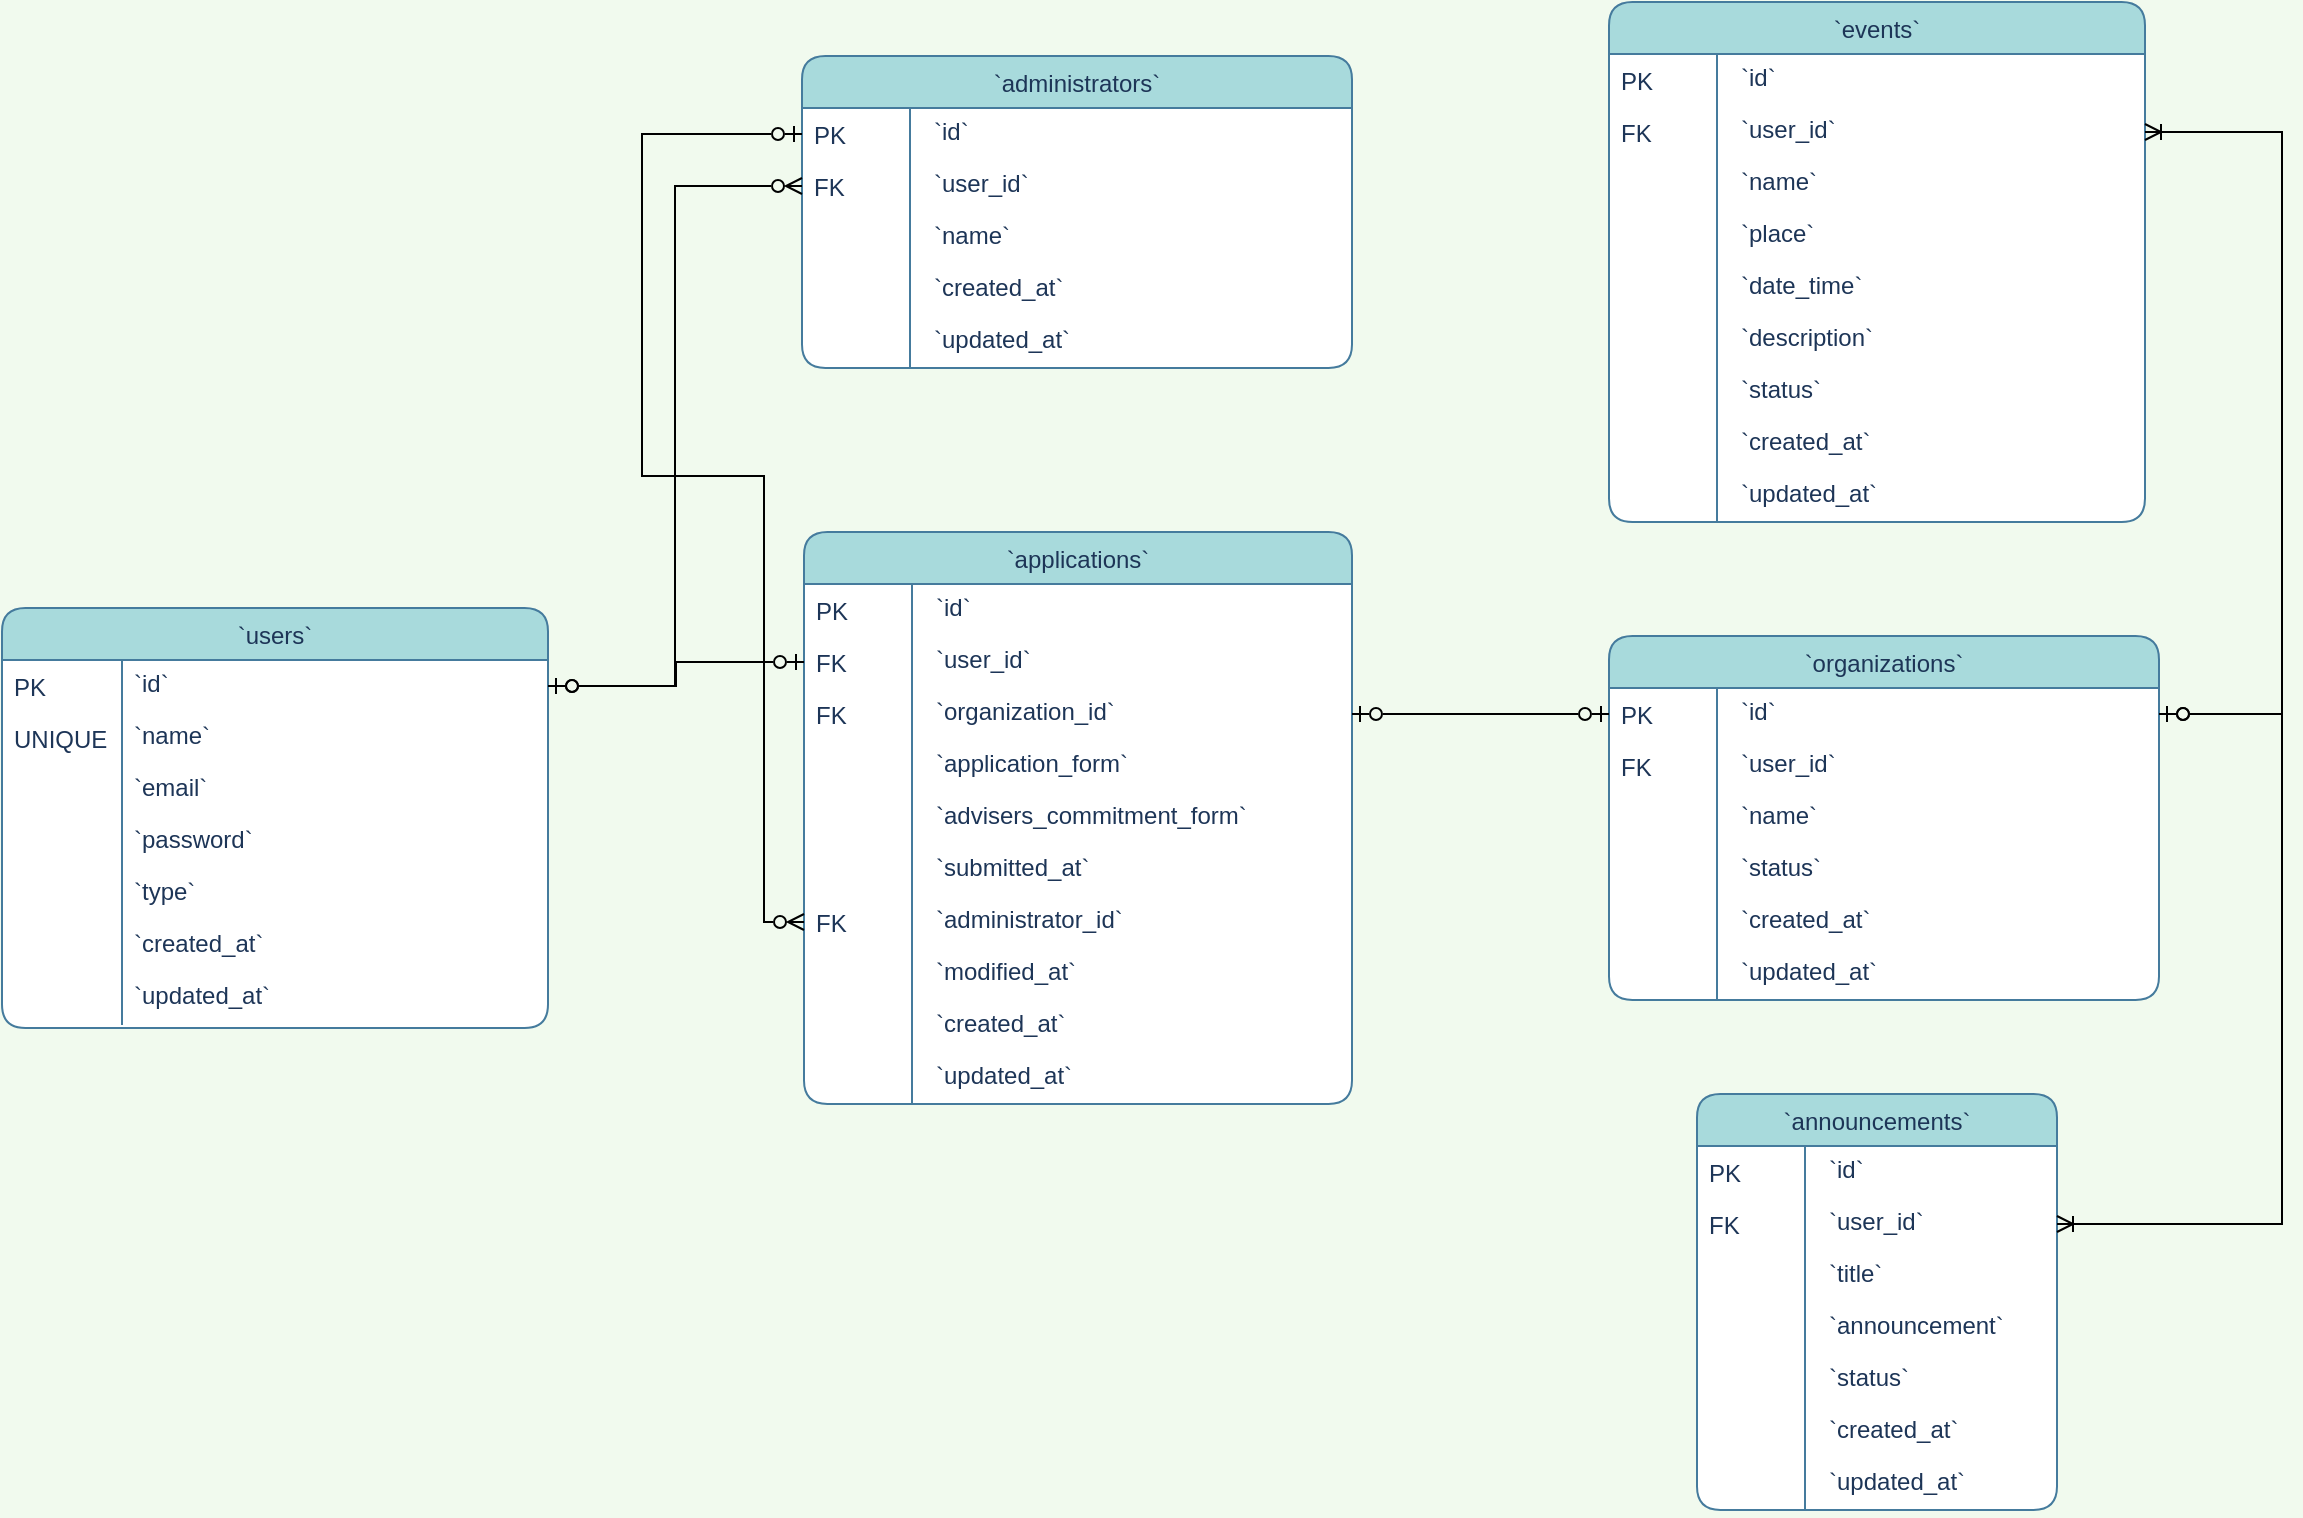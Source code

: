 <mxfile version="20.4.0" type="device"><diagram id="U-VNu4xNiS8PX0CM3ILy" name="Page-1"><mxGraphModel dx="1497" dy="842" grid="1" gridSize="10" guides="1" tooltips="1" connect="1" arrows="1" fold="1" page="1" pageScale="1" pageWidth="850" pageHeight="1100" background="#F1FAEE" math="0" shadow="0"><root><mxCell id="0"/><mxCell id="1" parent="0"/><mxCell id="GQlCA-NVBKiQH5Mt7_Hv-590" value="`announcements`" style="swimlane;fontStyle=0;childLayout=stackLayout;horizontal=1;startSize=26;horizontalStack=0;resizeParent=1;resizeLast=0;collapsible=1;marginBottom=0;swimlaneFillColor=default;align=center;fillStyle=auto;fillColor=#A8DADC;strokeColor=#457B9D;rounded=1;fontColor=#1D3557;" vertex="1" parent="1"><mxGeometry x="967.5" y="719" width="180" height="208" as="geometry"/></mxCell><mxCell id="GQlCA-NVBKiQH5Mt7_Hv-591" value="`id`" style="shape=partialRectangle;top=0;left=0;right=0;bottom=0;align=left;verticalAlign=top;spacingTop=-2;fillColor=none;spacingLeft=64;spacingRight=4;overflow=hidden;rotatable=0;points=[[0,0.5],[1,0.5]];portConstraint=eastwest;dropTarget=0;rounded=1;strokeColor=#457B9D;fontColor=#1D3557;" vertex="1" parent="GQlCA-NVBKiQH5Mt7_Hv-590"><mxGeometry y="26" width="180" height="26" as="geometry"/></mxCell><mxCell id="GQlCA-NVBKiQH5Mt7_Hv-592" value="PK" style="shape=partialRectangle;top=0;left=0;bottom=0;fillColor=none;align=left;verticalAlign=middle;spacingLeft=4;spacingRight=4;overflow=hidden;rotatable=180;points=[];portConstraint=eastwest;part=1;rounded=1;strokeColor=#457B9D;fontColor=#1D3557;" vertex="1" connectable="0" parent="GQlCA-NVBKiQH5Mt7_Hv-591"><mxGeometry width="54" height="26" as="geometry"/></mxCell><mxCell id="GQlCA-NVBKiQH5Mt7_Hv-593" value="`user_id`" style="shape=partialRectangle;top=0;left=0;right=0;bottom=0;align=left;verticalAlign=top;spacingTop=-2;fillColor=none;spacingLeft=64;spacingRight=4;overflow=hidden;rotatable=0;points=[[0,0.5],[1,0.5]];portConstraint=eastwest;dropTarget=0;rounded=1;strokeColor=#457B9D;fontColor=#1D3557;" vertex="1" parent="GQlCA-NVBKiQH5Mt7_Hv-590"><mxGeometry y="52" width="180" height="26" as="geometry"/></mxCell><mxCell id="GQlCA-NVBKiQH5Mt7_Hv-594" value="FK" style="shape=partialRectangle;top=0;left=0;bottom=0;fillColor=none;align=left;verticalAlign=middle;spacingLeft=4;spacingRight=4;overflow=hidden;rotatable=180;points=[];portConstraint=eastwest;part=1;rounded=1;strokeColor=#457B9D;fontColor=#1D3557;" vertex="1" connectable="0" parent="GQlCA-NVBKiQH5Mt7_Hv-593"><mxGeometry width="54" height="26" as="geometry"/></mxCell><mxCell id="GQlCA-NVBKiQH5Mt7_Hv-595" value="`title`" style="shape=partialRectangle;top=0;left=0;right=0;bottom=0;align=left;verticalAlign=top;spacingTop=-2;fillColor=none;spacingLeft=64;spacingRight=4;overflow=hidden;rotatable=0;points=[[0,0.5],[1,0.5]];portConstraint=eastwest;dropTarget=0;rounded=1;strokeColor=#457B9D;fontColor=#1D3557;" vertex="1" parent="GQlCA-NVBKiQH5Mt7_Hv-590"><mxGeometry y="78" width="180" height="26" as="geometry"/></mxCell><mxCell id="GQlCA-NVBKiQH5Mt7_Hv-596" value="" style="shape=partialRectangle;top=0;left=0;bottom=0;fillColor=none;align=left;verticalAlign=middle;spacingLeft=4;spacingRight=4;overflow=hidden;rotatable=180;points=[];portConstraint=eastwest;part=1;rounded=1;strokeColor=#457B9D;fontColor=#1D3557;" vertex="1" connectable="0" parent="GQlCA-NVBKiQH5Mt7_Hv-595"><mxGeometry width="54" height="26" as="geometry"/></mxCell><mxCell id="GQlCA-NVBKiQH5Mt7_Hv-597" value="`announcement`" style="shape=partialRectangle;top=0;left=0;right=0;bottom=0;align=left;verticalAlign=top;spacingTop=-2;fillColor=none;spacingLeft=64;spacingRight=4;overflow=hidden;rotatable=0;points=[[0,0.5],[1,0.5]];portConstraint=eastwest;dropTarget=0;rounded=1;strokeColor=#457B9D;fontColor=#1D3557;" vertex="1" parent="GQlCA-NVBKiQH5Mt7_Hv-590"><mxGeometry y="104" width="180" height="26" as="geometry"/></mxCell><mxCell id="GQlCA-NVBKiQH5Mt7_Hv-598" value="" style="shape=partialRectangle;top=0;left=0;bottom=0;fillColor=none;align=left;verticalAlign=middle;spacingLeft=4;spacingRight=4;overflow=hidden;rotatable=180;points=[];portConstraint=eastwest;part=1;rounded=1;strokeColor=#457B9D;fontColor=#1D3557;" vertex="1" connectable="0" parent="GQlCA-NVBKiQH5Mt7_Hv-597"><mxGeometry width="54" height="26" as="geometry"/></mxCell><mxCell id="GQlCA-NVBKiQH5Mt7_Hv-599" value="`status`" style="shape=partialRectangle;top=0;left=0;right=0;bottom=0;align=left;verticalAlign=top;spacingTop=-2;fillColor=none;spacingLeft=64;spacingRight=4;overflow=hidden;rotatable=0;points=[[0,0.5],[1,0.5]];portConstraint=eastwest;dropTarget=0;rounded=1;strokeColor=#457B9D;fontColor=#1D3557;" vertex="1" parent="GQlCA-NVBKiQH5Mt7_Hv-590"><mxGeometry y="130" width="180" height="26" as="geometry"/></mxCell><mxCell id="GQlCA-NVBKiQH5Mt7_Hv-600" value="" style="shape=partialRectangle;top=0;left=0;bottom=0;fillColor=none;align=left;verticalAlign=middle;spacingLeft=4;spacingRight=4;overflow=hidden;rotatable=180;points=[];portConstraint=eastwest;part=1;rounded=1;strokeColor=#457B9D;fontColor=#1D3557;" vertex="1" connectable="0" parent="GQlCA-NVBKiQH5Mt7_Hv-599"><mxGeometry width="54" height="26" as="geometry"/></mxCell><mxCell id="GQlCA-NVBKiQH5Mt7_Hv-601" value="`created_at`" style="shape=partialRectangle;top=0;left=0;right=0;bottom=0;align=left;verticalAlign=top;spacingTop=-2;fillColor=none;spacingLeft=64;spacingRight=4;overflow=hidden;rotatable=0;points=[[0,0.5],[1,0.5]];portConstraint=eastwest;dropTarget=0;rounded=1;strokeColor=#457B9D;fontColor=#1D3557;" vertex="1" parent="GQlCA-NVBKiQH5Mt7_Hv-590"><mxGeometry y="156" width="180" height="26" as="geometry"/></mxCell><mxCell id="GQlCA-NVBKiQH5Mt7_Hv-602" value="" style="shape=partialRectangle;top=0;left=0;bottom=0;fillColor=none;align=left;verticalAlign=middle;spacingLeft=4;spacingRight=4;overflow=hidden;rotatable=180;points=[];portConstraint=eastwest;part=1;rounded=1;strokeColor=#457B9D;fontColor=#1D3557;" vertex="1" connectable="0" parent="GQlCA-NVBKiQH5Mt7_Hv-601"><mxGeometry width="54" height="26" as="geometry"/></mxCell><mxCell id="GQlCA-NVBKiQH5Mt7_Hv-603" value="`updated_at`" style="shape=partialRectangle;top=0;left=0;right=0;bottom=0;align=left;verticalAlign=top;spacingTop=-2;fillColor=none;spacingLeft=64;spacingRight=4;overflow=hidden;rotatable=0;points=[[0,0.5],[1,0.5]];portConstraint=eastwest;dropTarget=0;rounded=1;strokeColor=#457B9D;fontColor=#1D3557;" vertex="1" parent="GQlCA-NVBKiQH5Mt7_Hv-590"><mxGeometry y="182" width="180" height="26" as="geometry"/></mxCell><mxCell id="GQlCA-NVBKiQH5Mt7_Hv-604" value="" style="shape=partialRectangle;top=0;left=0;bottom=0;fillColor=none;align=left;verticalAlign=middle;spacingLeft=4;spacingRight=4;overflow=hidden;rotatable=180;points=[];portConstraint=eastwest;part=1;rounded=1;strokeColor=#457B9D;fontColor=#1D3557;" vertex="1" connectable="0" parent="GQlCA-NVBKiQH5Mt7_Hv-603"><mxGeometry width="54" height="26" as="geometry"/></mxCell><mxCell id="GQlCA-NVBKiQH5Mt7_Hv-605" value="`applications`" style="swimlane;fontStyle=0;childLayout=stackLayout;horizontal=1;startSize=26;fillColor=#A8DADC;horizontalStack=0;resizeParent=1;resizeLast=0;collapsible=1;marginBottom=0;swimlaneFillColor=default;align=center;strokeColor=#457B9D;rounded=1;fontColor=#1D3557;" vertex="1" parent="1"><mxGeometry x="521" y="438" width="274" height="286" as="geometry"/></mxCell><mxCell id="GQlCA-NVBKiQH5Mt7_Hv-606" value="`id`" style="shape=partialRectangle;top=0;left=0;right=0;bottom=0;align=left;verticalAlign=top;spacingTop=-2;fillColor=none;spacingLeft=64;spacingRight=4;overflow=hidden;rotatable=0;points=[[0,0.5],[1,0.5]];portConstraint=eastwest;dropTarget=0;rounded=1;strokeColor=#457B9D;fontColor=#1D3557;" vertex="1" parent="GQlCA-NVBKiQH5Mt7_Hv-605"><mxGeometry y="26" width="274" height="26" as="geometry"/></mxCell><mxCell id="GQlCA-NVBKiQH5Mt7_Hv-607" value="PK" style="shape=partialRectangle;top=0;left=0;bottom=0;fillColor=none;align=left;verticalAlign=middle;spacingLeft=4;spacingRight=4;overflow=hidden;rotatable=180;points=[];portConstraint=eastwest;part=1;rounded=1;strokeColor=#457B9D;fontColor=#1D3557;" vertex="1" connectable="0" parent="GQlCA-NVBKiQH5Mt7_Hv-606"><mxGeometry width="54" height="26" as="geometry"/></mxCell><mxCell id="GQlCA-NVBKiQH5Mt7_Hv-608" value="`user_id`" style="shape=partialRectangle;top=0;left=0;right=0;bottom=0;align=left;verticalAlign=top;spacingTop=-2;fillColor=none;spacingLeft=64;spacingRight=4;overflow=hidden;rotatable=0;points=[[0,0.5],[1,0.5]];portConstraint=eastwest;dropTarget=0;rounded=1;strokeColor=#457B9D;fontColor=#1D3557;" vertex="1" parent="GQlCA-NVBKiQH5Mt7_Hv-605"><mxGeometry y="52" width="274" height="26" as="geometry"/></mxCell><mxCell id="GQlCA-NVBKiQH5Mt7_Hv-609" value="FK" style="shape=partialRectangle;top=0;left=0;bottom=0;fillColor=none;align=left;verticalAlign=middle;spacingLeft=4;spacingRight=4;overflow=hidden;rotatable=180;points=[];portConstraint=eastwest;part=1;rounded=1;strokeColor=#457B9D;fontColor=#1D3557;" vertex="1" connectable="0" parent="GQlCA-NVBKiQH5Mt7_Hv-608"><mxGeometry width="54" height="26" as="geometry"/></mxCell><mxCell id="GQlCA-NVBKiQH5Mt7_Hv-610" value="`organization_id`" style="shape=partialRectangle;top=0;left=0;right=0;bottom=0;align=left;verticalAlign=top;spacingTop=-2;fillColor=none;spacingLeft=64;spacingRight=4;overflow=hidden;rotatable=0;points=[[0,0.5],[1,0.5]];portConstraint=eastwest;dropTarget=0;rounded=1;strokeColor=#457B9D;fontColor=#1D3557;" vertex="1" parent="GQlCA-NVBKiQH5Mt7_Hv-605"><mxGeometry y="78" width="274" height="26" as="geometry"/></mxCell><mxCell id="GQlCA-NVBKiQH5Mt7_Hv-611" value="FK" style="shape=partialRectangle;top=0;left=0;bottom=0;fillColor=none;align=left;verticalAlign=middle;spacingLeft=4;spacingRight=4;overflow=hidden;rotatable=180;points=[];portConstraint=eastwest;part=1;rounded=1;strokeColor=#457B9D;fontColor=#1D3557;" vertex="1" connectable="0" parent="GQlCA-NVBKiQH5Mt7_Hv-610"><mxGeometry width="54" height="26" as="geometry"/></mxCell><mxCell id="GQlCA-NVBKiQH5Mt7_Hv-612" value="`application_form`" style="shape=partialRectangle;top=0;left=0;right=0;bottom=0;align=left;verticalAlign=top;spacingTop=-2;fillColor=none;spacingLeft=64;spacingRight=4;overflow=hidden;rotatable=0;points=[[0,0.5],[1,0.5]];portConstraint=eastwest;dropTarget=0;rounded=1;strokeColor=#457B9D;fontColor=#1D3557;" vertex="1" parent="GQlCA-NVBKiQH5Mt7_Hv-605"><mxGeometry y="104" width="274" height="26" as="geometry"/></mxCell><mxCell id="GQlCA-NVBKiQH5Mt7_Hv-613" value="" style="shape=partialRectangle;top=0;left=0;bottom=0;fillColor=none;align=left;verticalAlign=middle;spacingLeft=4;spacingRight=4;overflow=hidden;rotatable=180;points=[];portConstraint=eastwest;part=1;rounded=1;strokeColor=#457B9D;fontColor=#1D3557;" vertex="1" connectable="0" parent="GQlCA-NVBKiQH5Mt7_Hv-612"><mxGeometry width="54" height="26" as="geometry"/></mxCell><mxCell id="GQlCA-NVBKiQH5Mt7_Hv-614" value="`advisers_commitment_form`" style="shape=partialRectangle;top=0;left=0;right=0;bottom=0;align=left;verticalAlign=top;spacingTop=-2;fillColor=none;spacingLeft=64;spacingRight=4;overflow=hidden;rotatable=0;points=[[0,0.5],[1,0.5]];portConstraint=eastwest;dropTarget=0;rounded=1;strokeColor=#457B9D;fontColor=#1D3557;" vertex="1" parent="GQlCA-NVBKiQH5Mt7_Hv-605"><mxGeometry y="130" width="274" height="26" as="geometry"/></mxCell><mxCell id="GQlCA-NVBKiQH5Mt7_Hv-615" value="" style="shape=partialRectangle;top=0;left=0;bottom=0;fillColor=none;align=left;verticalAlign=middle;spacingLeft=4;spacingRight=4;overflow=hidden;rotatable=180;points=[];portConstraint=eastwest;part=1;rounded=1;strokeColor=#457B9D;fontColor=#1D3557;" vertex="1" connectable="0" parent="GQlCA-NVBKiQH5Mt7_Hv-614"><mxGeometry width="54" height="26" as="geometry"/></mxCell><mxCell id="GQlCA-NVBKiQH5Mt7_Hv-616" value="`submitted_at`" style="shape=partialRectangle;top=0;left=0;right=0;bottom=0;align=left;verticalAlign=top;spacingTop=-2;fillColor=none;spacingLeft=64;spacingRight=4;overflow=hidden;rotatable=0;points=[[0,0.5],[1,0.5]];portConstraint=eastwest;dropTarget=0;rounded=1;strokeColor=#457B9D;fontColor=#1D3557;" vertex="1" parent="GQlCA-NVBKiQH5Mt7_Hv-605"><mxGeometry y="156" width="274" height="26" as="geometry"/></mxCell><mxCell id="GQlCA-NVBKiQH5Mt7_Hv-617" value="" style="shape=partialRectangle;top=0;left=0;bottom=0;fillColor=none;align=left;verticalAlign=middle;spacingLeft=4;spacingRight=4;overflow=hidden;rotatable=180;points=[];portConstraint=eastwest;part=1;rounded=1;strokeColor=#457B9D;fontColor=#1D3557;" vertex="1" connectable="0" parent="GQlCA-NVBKiQH5Mt7_Hv-616"><mxGeometry width="54" height="26" as="geometry"/></mxCell><mxCell id="GQlCA-NVBKiQH5Mt7_Hv-618" value="`administrator_id`" style="shape=partialRectangle;top=0;left=0;right=0;bottom=0;align=left;verticalAlign=top;spacingTop=-2;fillColor=none;spacingLeft=64;spacingRight=4;overflow=hidden;rotatable=0;points=[[0,0.5],[1,0.5]];portConstraint=eastwest;dropTarget=0;rounded=1;strokeColor=#457B9D;fontColor=#1D3557;" vertex="1" parent="GQlCA-NVBKiQH5Mt7_Hv-605"><mxGeometry y="182" width="274" height="26" as="geometry"/></mxCell><mxCell id="GQlCA-NVBKiQH5Mt7_Hv-619" value="FK" style="shape=partialRectangle;top=0;left=0;bottom=0;fillColor=none;align=left;verticalAlign=middle;spacingLeft=4;spacingRight=4;overflow=hidden;rotatable=180;points=[];portConstraint=eastwest;part=1;rounded=1;strokeColor=#457B9D;fontColor=#1D3557;" vertex="1" connectable="0" parent="GQlCA-NVBKiQH5Mt7_Hv-618"><mxGeometry width="54" height="26" as="geometry"/></mxCell><mxCell id="GQlCA-NVBKiQH5Mt7_Hv-620" value="`modified_at`" style="shape=partialRectangle;top=0;left=0;right=0;bottom=0;align=left;verticalAlign=top;spacingTop=-2;fillColor=none;spacingLeft=64;spacingRight=4;overflow=hidden;rotatable=0;points=[[0,0.5],[1,0.5]];portConstraint=eastwest;dropTarget=0;rounded=1;strokeColor=#457B9D;fontColor=#1D3557;" vertex="1" parent="GQlCA-NVBKiQH5Mt7_Hv-605"><mxGeometry y="208" width="274" height="26" as="geometry"/></mxCell><mxCell id="GQlCA-NVBKiQH5Mt7_Hv-621" value="" style="shape=partialRectangle;top=0;left=0;bottom=0;fillColor=none;align=left;verticalAlign=middle;spacingLeft=4;spacingRight=4;overflow=hidden;rotatable=180;points=[];portConstraint=eastwest;part=1;rounded=1;strokeColor=#457B9D;fontColor=#1D3557;" vertex="1" connectable="0" parent="GQlCA-NVBKiQH5Mt7_Hv-620"><mxGeometry width="54" height="26" as="geometry"/></mxCell><mxCell id="GQlCA-NVBKiQH5Mt7_Hv-622" value="`created_at`" style="shape=partialRectangle;top=0;left=0;right=0;bottom=0;align=left;verticalAlign=top;spacingTop=-2;fillColor=none;spacingLeft=64;spacingRight=4;overflow=hidden;rotatable=0;points=[[0,0.5],[1,0.5]];portConstraint=eastwest;dropTarget=0;rounded=1;strokeColor=#457B9D;fontColor=#1D3557;" vertex="1" parent="GQlCA-NVBKiQH5Mt7_Hv-605"><mxGeometry y="234" width="274" height="26" as="geometry"/></mxCell><mxCell id="GQlCA-NVBKiQH5Mt7_Hv-623" value="" style="shape=partialRectangle;top=0;left=0;bottom=0;fillColor=none;align=left;verticalAlign=middle;spacingLeft=4;spacingRight=4;overflow=hidden;rotatable=180;points=[];portConstraint=eastwest;part=1;rounded=1;strokeColor=#457B9D;fontColor=#1D3557;" vertex="1" connectable="0" parent="GQlCA-NVBKiQH5Mt7_Hv-622"><mxGeometry width="54" height="26" as="geometry"/></mxCell><mxCell id="GQlCA-NVBKiQH5Mt7_Hv-624" value="`updated_at`" style="shape=partialRectangle;top=0;left=0;right=0;bottom=0;align=left;verticalAlign=top;spacingTop=-2;fillColor=none;spacingLeft=64;spacingRight=4;overflow=hidden;rotatable=0;points=[[0,0.5],[1,0.5]];portConstraint=eastwest;dropTarget=0;rounded=1;strokeColor=#457B9D;fontColor=#1D3557;" vertex="1" parent="GQlCA-NVBKiQH5Mt7_Hv-605"><mxGeometry y="260" width="274" height="26" as="geometry"/></mxCell><mxCell id="GQlCA-NVBKiQH5Mt7_Hv-625" value="" style="shape=partialRectangle;top=0;left=0;bottom=0;fillColor=none;align=left;verticalAlign=middle;spacingLeft=4;spacingRight=4;overflow=hidden;rotatable=180;points=[];portConstraint=eastwest;part=1;rounded=1;strokeColor=#457B9D;fontColor=#1D3557;" vertex="1" connectable="0" parent="GQlCA-NVBKiQH5Mt7_Hv-624"><mxGeometry width="54" height="26" as="geometry"/></mxCell><mxCell id="GQlCA-NVBKiQH5Mt7_Hv-626" value="`events`" style="swimlane;fontStyle=0;childLayout=stackLayout;horizontal=1;startSize=26;fillColor=#A8DADC;horizontalStack=0;resizeParent=1;resizeLast=0;collapsible=1;marginBottom=0;swimlaneFillColor=default;align=center;strokeColor=#457B9D;rounded=1;fontColor=#1D3557;" vertex="1" parent="1"><mxGeometry x="923.5" y="173" width="268" height="260" as="geometry"/></mxCell><mxCell id="GQlCA-NVBKiQH5Mt7_Hv-627" value="`id`" style="shape=partialRectangle;top=0;left=0;right=0;bottom=0;align=left;verticalAlign=top;spacingTop=-2;fillColor=none;spacingLeft=64;spacingRight=4;overflow=hidden;rotatable=0;points=[[0,0.5],[1,0.5]];portConstraint=eastwest;dropTarget=0;rounded=1;strokeColor=#457B9D;fontColor=#1D3557;" vertex="1" parent="GQlCA-NVBKiQH5Mt7_Hv-626"><mxGeometry y="26" width="268" height="26" as="geometry"/></mxCell><mxCell id="GQlCA-NVBKiQH5Mt7_Hv-628" value="PK" style="shape=partialRectangle;top=0;left=0;bottom=0;fillColor=none;align=left;verticalAlign=middle;spacingLeft=4;spacingRight=4;overflow=hidden;rotatable=180;points=[];portConstraint=eastwest;part=1;rounded=1;strokeColor=#457B9D;fontColor=#1D3557;" vertex="1" connectable="0" parent="GQlCA-NVBKiQH5Mt7_Hv-627"><mxGeometry width="54" height="26" as="geometry"/></mxCell><mxCell id="GQlCA-NVBKiQH5Mt7_Hv-629" value="`user_id`" style="shape=partialRectangle;top=0;left=0;right=0;bottom=0;align=left;verticalAlign=top;spacingTop=-2;fillColor=none;spacingLeft=64;spacingRight=4;overflow=hidden;rotatable=0;points=[[0,0.5],[1,0.5]];portConstraint=eastwest;dropTarget=0;rounded=1;strokeColor=#457B9D;fontColor=#1D3557;" vertex="1" parent="GQlCA-NVBKiQH5Mt7_Hv-626"><mxGeometry y="52" width="268" height="26" as="geometry"/></mxCell><mxCell id="GQlCA-NVBKiQH5Mt7_Hv-630" value="FK" style="shape=partialRectangle;top=0;left=0;bottom=0;fillColor=none;align=left;verticalAlign=middle;spacingLeft=4;spacingRight=4;overflow=hidden;rotatable=180;points=[];portConstraint=eastwest;part=1;rounded=1;strokeColor=#457B9D;fontColor=#1D3557;" vertex="1" connectable="0" parent="GQlCA-NVBKiQH5Mt7_Hv-629"><mxGeometry width="54" height="26" as="geometry"/></mxCell><mxCell id="GQlCA-NVBKiQH5Mt7_Hv-631" value="`name`" style="shape=partialRectangle;top=0;left=0;right=0;bottom=0;align=left;verticalAlign=top;spacingTop=-2;fillColor=none;spacingLeft=64;spacingRight=4;overflow=hidden;rotatable=0;points=[[0,0.5],[1,0.5]];portConstraint=eastwest;dropTarget=0;rounded=1;strokeColor=#457B9D;fontColor=#1D3557;" vertex="1" parent="GQlCA-NVBKiQH5Mt7_Hv-626"><mxGeometry y="78" width="268" height="26" as="geometry"/></mxCell><mxCell id="GQlCA-NVBKiQH5Mt7_Hv-632" value="" style="shape=partialRectangle;top=0;left=0;bottom=0;fillColor=none;align=left;verticalAlign=middle;spacingLeft=4;spacingRight=4;overflow=hidden;rotatable=180;points=[];portConstraint=eastwest;part=1;rounded=1;strokeColor=#457B9D;fontColor=#1D3557;" vertex="1" connectable="0" parent="GQlCA-NVBKiQH5Mt7_Hv-631"><mxGeometry width="54" height="26" as="geometry"/></mxCell><mxCell id="GQlCA-NVBKiQH5Mt7_Hv-633" value="`place`" style="shape=partialRectangle;top=0;left=0;right=0;bottom=0;align=left;verticalAlign=top;spacingTop=-2;fillColor=none;spacingLeft=64;spacingRight=4;overflow=hidden;rotatable=0;points=[[0,0.5],[1,0.5]];portConstraint=eastwest;dropTarget=0;rounded=1;strokeColor=#457B9D;fontColor=#1D3557;" vertex="1" parent="GQlCA-NVBKiQH5Mt7_Hv-626"><mxGeometry y="104" width="268" height="26" as="geometry"/></mxCell><mxCell id="GQlCA-NVBKiQH5Mt7_Hv-634" value="" style="shape=partialRectangle;top=0;left=0;bottom=0;fillColor=none;align=left;verticalAlign=middle;spacingLeft=4;spacingRight=4;overflow=hidden;rotatable=180;points=[];portConstraint=eastwest;part=1;rounded=1;strokeColor=#457B9D;fontColor=#1D3557;" vertex="1" connectable="0" parent="GQlCA-NVBKiQH5Mt7_Hv-633"><mxGeometry width="54" height="26" as="geometry"/></mxCell><mxCell id="GQlCA-NVBKiQH5Mt7_Hv-635" value="`date_time`" style="shape=partialRectangle;top=0;left=0;right=0;bottom=0;align=left;verticalAlign=top;spacingTop=-2;fillColor=none;spacingLeft=64;spacingRight=4;overflow=hidden;rotatable=0;points=[[0,0.5],[1,0.5]];portConstraint=eastwest;dropTarget=0;rounded=1;strokeColor=#457B9D;fontColor=#1D3557;" vertex="1" parent="GQlCA-NVBKiQH5Mt7_Hv-626"><mxGeometry y="130" width="268" height="26" as="geometry"/></mxCell><mxCell id="GQlCA-NVBKiQH5Mt7_Hv-636" value="" style="shape=partialRectangle;top=0;left=0;bottom=0;fillColor=none;align=left;verticalAlign=middle;spacingLeft=4;spacingRight=4;overflow=hidden;rotatable=180;points=[];portConstraint=eastwest;part=1;rounded=1;strokeColor=#457B9D;fontColor=#1D3557;" vertex="1" connectable="0" parent="GQlCA-NVBKiQH5Mt7_Hv-635"><mxGeometry width="54" height="26" as="geometry"/></mxCell><mxCell id="GQlCA-NVBKiQH5Mt7_Hv-637" value="`description`" style="shape=partialRectangle;top=0;left=0;right=0;bottom=0;align=left;verticalAlign=top;spacingTop=-2;fillColor=none;spacingLeft=64;spacingRight=4;overflow=hidden;rotatable=0;points=[[0,0.5],[1,0.5]];portConstraint=eastwest;dropTarget=0;rounded=1;strokeColor=#457B9D;fontColor=#1D3557;" vertex="1" parent="GQlCA-NVBKiQH5Mt7_Hv-626"><mxGeometry y="156" width="268" height="26" as="geometry"/></mxCell><mxCell id="GQlCA-NVBKiQH5Mt7_Hv-638" value="" style="shape=partialRectangle;top=0;left=0;bottom=0;fillColor=none;align=left;verticalAlign=middle;spacingLeft=4;spacingRight=4;overflow=hidden;rotatable=180;points=[];portConstraint=eastwest;part=1;rounded=1;strokeColor=#457B9D;fontColor=#1D3557;" vertex="1" connectable="0" parent="GQlCA-NVBKiQH5Mt7_Hv-637"><mxGeometry width="54" height="26" as="geometry"/></mxCell><mxCell id="GQlCA-NVBKiQH5Mt7_Hv-639" value="`status`" style="shape=partialRectangle;top=0;left=0;right=0;bottom=0;align=left;verticalAlign=top;spacingTop=-2;fillColor=none;spacingLeft=64;spacingRight=4;overflow=hidden;rotatable=0;points=[[0,0.5],[1,0.5]];portConstraint=eastwest;dropTarget=0;rounded=1;strokeColor=#457B9D;fontColor=#1D3557;" vertex="1" parent="GQlCA-NVBKiQH5Mt7_Hv-626"><mxGeometry y="182" width="268" height="26" as="geometry"/></mxCell><mxCell id="GQlCA-NVBKiQH5Mt7_Hv-640" value="" style="shape=partialRectangle;top=0;left=0;bottom=0;fillColor=none;align=left;verticalAlign=middle;spacingLeft=4;spacingRight=4;overflow=hidden;rotatable=180;points=[];portConstraint=eastwest;part=1;rounded=1;strokeColor=#457B9D;fontColor=#1D3557;" vertex="1" connectable="0" parent="GQlCA-NVBKiQH5Mt7_Hv-639"><mxGeometry width="54" height="26" as="geometry"/></mxCell><mxCell id="GQlCA-NVBKiQH5Mt7_Hv-641" value="`created_at`" style="shape=partialRectangle;top=0;left=0;right=0;bottom=0;align=left;verticalAlign=top;spacingTop=-2;fillColor=none;spacingLeft=64;spacingRight=4;overflow=hidden;rotatable=0;points=[[0,0.5],[1,0.5]];portConstraint=eastwest;dropTarget=0;rounded=1;strokeColor=#457B9D;fontColor=#1D3557;" vertex="1" parent="GQlCA-NVBKiQH5Mt7_Hv-626"><mxGeometry y="208" width="268" height="26" as="geometry"/></mxCell><mxCell id="GQlCA-NVBKiQH5Mt7_Hv-642" value="" style="shape=partialRectangle;top=0;left=0;bottom=0;fillColor=none;align=left;verticalAlign=middle;spacingLeft=4;spacingRight=4;overflow=hidden;rotatable=180;points=[];portConstraint=eastwest;part=1;rounded=1;strokeColor=#457B9D;fontColor=#1D3557;" vertex="1" connectable="0" parent="GQlCA-NVBKiQH5Mt7_Hv-641"><mxGeometry width="54" height="26" as="geometry"/></mxCell><mxCell id="GQlCA-NVBKiQH5Mt7_Hv-643" value="`updated_at`" style="shape=partialRectangle;top=0;left=0;right=0;bottom=0;align=left;verticalAlign=top;spacingTop=-2;fillColor=none;spacingLeft=64;spacingRight=4;overflow=hidden;rotatable=0;points=[[0,0.5],[1,0.5]];portConstraint=eastwest;dropTarget=0;rounded=1;strokeColor=#457B9D;fontColor=#1D3557;" vertex="1" parent="GQlCA-NVBKiQH5Mt7_Hv-626"><mxGeometry y="234" width="268" height="26" as="geometry"/></mxCell><mxCell id="GQlCA-NVBKiQH5Mt7_Hv-644" value="" style="shape=partialRectangle;top=0;left=0;bottom=0;fillColor=none;align=left;verticalAlign=middle;spacingLeft=4;spacingRight=4;overflow=hidden;rotatable=180;points=[];portConstraint=eastwest;part=1;rounded=1;strokeColor=#457B9D;fontColor=#1D3557;" vertex="1" connectable="0" parent="GQlCA-NVBKiQH5Mt7_Hv-643"><mxGeometry width="54" height="26" as="geometry"/></mxCell><mxCell id="GQlCA-NVBKiQH5Mt7_Hv-645" value="`organizations`" style="swimlane;fontStyle=0;childLayout=stackLayout;horizontal=1;startSize=26;fillColor=#A8DADC;horizontalStack=0;resizeParent=1;resizeLast=0;collapsible=1;marginBottom=0;swimlaneFillColor=default;align=center;strokeColor=#457B9D;rounded=1;fontColor=#1D3557;" vertex="1" parent="1"><mxGeometry x="923.5" y="490" width="275" height="182" as="geometry"/></mxCell><mxCell id="GQlCA-NVBKiQH5Mt7_Hv-646" value="`id`" style="shape=partialRectangle;top=0;left=0;right=0;bottom=0;align=left;verticalAlign=top;spacingTop=-2;fillColor=none;spacingLeft=64;spacingRight=4;overflow=hidden;rotatable=0;points=[[0,0.5],[1,0.5]];portConstraint=eastwest;dropTarget=0;rounded=1;strokeColor=#457B9D;fontColor=#1D3557;" vertex="1" parent="GQlCA-NVBKiQH5Mt7_Hv-645"><mxGeometry y="26" width="275" height="26" as="geometry"/></mxCell><mxCell id="GQlCA-NVBKiQH5Mt7_Hv-647" value="PK" style="shape=partialRectangle;top=0;left=0;bottom=0;fillColor=none;align=left;verticalAlign=middle;spacingLeft=4;spacingRight=4;overflow=hidden;rotatable=180;points=[];portConstraint=eastwest;part=1;rounded=1;strokeColor=#457B9D;fontColor=#1D3557;" vertex="1" connectable="0" parent="GQlCA-NVBKiQH5Mt7_Hv-646"><mxGeometry width="54" height="26" as="geometry"/></mxCell><mxCell id="GQlCA-NVBKiQH5Mt7_Hv-648" value="`user_id`" style="shape=partialRectangle;top=0;left=0;right=0;bottom=0;align=left;verticalAlign=top;spacingTop=-2;fillColor=none;spacingLeft=64;spacingRight=4;overflow=hidden;rotatable=0;points=[[0,0.5],[1,0.5]];portConstraint=eastwest;dropTarget=0;rounded=1;strokeColor=#457B9D;fontColor=#1D3557;" vertex="1" parent="GQlCA-NVBKiQH5Mt7_Hv-645"><mxGeometry y="52" width="275" height="26" as="geometry"/></mxCell><mxCell id="GQlCA-NVBKiQH5Mt7_Hv-649" value="FK" style="shape=partialRectangle;top=0;left=0;bottom=0;fillColor=none;align=left;verticalAlign=middle;spacingLeft=4;spacingRight=4;overflow=hidden;rotatable=180;points=[];portConstraint=eastwest;part=1;rounded=1;strokeColor=#457B9D;fontColor=#1D3557;" vertex="1" connectable="0" parent="GQlCA-NVBKiQH5Mt7_Hv-648"><mxGeometry width="54" height="26" as="geometry"/></mxCell><mxCell id="GQlCA-NVBKiQH5Mt7_Hv-650" value="`name`" style="shape=partialRectangle;top=0;left=0;right=0;bottom=0;align=left;verticalAlign=top;spacingTop=-2;fillColor=none;spacingLeft=64;spacingRight=4;overflow=hidden;rotatable=0;points=[[0,0.5],[1,0.5]];portConstraint=eastwest;dropTarget=0;rounded=1;strokeColor=#457B9D;fontColor=#1D3557;" vertex="1" parent="GQlCA-NVBKiQH5Mt7_Hv-645"><mxGeometry y="78" width="275" height="26" as="geometry"/></mxCell><mxCell id="GQlCA-NVBKiQH5Mt7_Hv-651" value="" style="shape=partialRectangle;top=0;left=0;bottom=0;fillColor=none;align=left;verticalAlign=middle;spacingLeft=4;spacingRight=4;overflow=hidden;rotatable=180;points=[];portConstraint=eastwest;part=1;rounded=1;strokeColor=#457B9D;fontColor=#1D3557;" vertex="1" connectable="0" parent="GQlCA-NVBKiQH5Mt7_Hv-650"><mxGeometry width="54" height="26" as="geometry"/></mxCell><mxCell id="GQlCA-NVBKiQH5Mt7_Hv-652" value="`status`" style="shape=partialRectangle;top=0;left=0;right=0;bottom=0;align=left;verticalAlign=top;spacingTop=-2;fillColor=none;spacingLeft=64;spacingRight=4;overflow=hidden;rotatable=0;points=[[0,0.5],[1,0.5]];portConstraint=eastwest;dropTarget=0;rounded=1;strokeColor=#457B9D;fontColor=#1D3557;" vertex="1" parent="GQlCA-NVBKiQH5Mt7_Hv-645"><mxGeometry y="104" width="275" height="26" as="geometry"/></mxCell><mxCell id="GQlCA-NVBKiQH5Mt7_Hv-653" value="" style="shape=partialRectangle;top=0;left=0;bottom=0;fillColor=none;align=left;verticalAlign=middle;spacingLeft=4;spacingRight=4;overflow=hidden;rotatable=180;points=[];portConstraint=eastwest;part=1;rounded=1;strokeColor=#457B9D;fontColor=#1D3557;" vertex="1" connectable="0" parent="GQlCA-NVBKiQH5Mt7_Hv-652"><mxGeometry width="54" height="26" as="geometry"/></mxCell><mxCell id="GQlCA-NVBKiQH5Mt7_Hv-654" value="`created_at`" style="shape=partialRectangle;top=0;left=0;right=0;bottom=0;align=left;verticalAlign=top;spacingTop=-2;fillColor=none;spacingLeft=64;spacingRight=4;overflow=hidden;rotatable=0;points=[[0,0.5],[1,0.5]];portConstraint=eastwest;dropTarget=0;rounded=1;strokeColor=#457B9D;fontColor=#1D3557;" vertex="1" parent="GQlCA-NVBKiQH5Mt7_Hv-645"><mxGeometry y="130" width="275" height="26" as="geometry"/></mxCell><mxCell id="GQlCA-NVBKiQH5Mt7_Hv-655" value="" style="shape=partialRectangle;top=0;left=0;bottom=0;fillColor=none;align=left;verticalAlign=middle;spacingLeft=4;spacingRight=4;overflow=hidden;rotatable=180;points=[];portConstraint=eastwest;part=1;rounded=1;strokeColor=#457B9D;fontColor=#1D3557;" vertex="1" connectable="0" parent="GQlCA-NVBKiQH5Mt7_Hv-654"><mxGeometry width="54" height="26" as="geometry"/></mxCell><mxCell id="GQlCA-NVBKiQH5Mt7_Hv-656" value="`updated_at`" style="shape=partialRectangle;top=0;left=0;right=0;bottom=0;align=left;verticalAlign=top;spacingTop=-2;fillColor=none;spacingLeft=64;spacingRight=4;overflow=hidden;rotatable=0;points=[[0,0.5],[1,0.5]];portConstraint=eastwest;dropTarget=0;rounded=1;strokeColor=#457B9D;fontColor=#1D3557;" vertex="1" parent="GQlCA-NVBKiQH5Mt7_Hv-645"><mxGeometry y="156" width="275" height="26" as="geometry"/></mxCell><mxCell id="GQlCA-NVBKiQH5Mt7_Hv-657" value="" style="shape=partialRectangle;top=0;left=0;bottom=0;fillColor=none;align=left;verticalAlign=middle;spacingLeft=4;spacingRight=4;overflow=hidden;rotatable=180;points=[];portConstraint=eastwest;part=1;rounded=1;strokeColor=#457B9D;fontColor=#1D3557;" vertex="1" connectable="0" parent="GQlCA-NVBKiQH5Mt7_Hv-656"><mxGeometry width="54" height="26" as="geometry"/></mxCell><mxCell id="GQlCA-NVBKiQH5Mt7_Hv-658" value="`users`" style="swimlane;fontStyle=0;childLayout=stackLayout;horizontal=1;startSize=26;fillColor=#A8DADC;horizontalStack=0;resizeParent=1;resizeLast=0;collapsible=1;marginBottom=0;swimlaneFillColor=default;align=center;strokeColor=#457B9D;rounded=1;fontColor=#1D3557;" vertex="1" parent="1"><mxGeometry x="120" y="476" width="273" height="210" as="geometry"/></mxCell><mxCell id="GQlCA-NVBKiQH5Mt7_Hv-659" value="`id`" style="shape=partialRectangle;top=0;left=0;right=0;bottom=0;align=left;verticalAlign=top;spacingTop=-2;fillColor=none;spacingLeft=64;spacingRight=4;overflow=hidden;rotatable=0;points=[[0,0.5],[1,0.5]];portConstraint=eastwest;dropTarget=0;rounded=1;strokeColor=#457B9D;fontColor=#1D3557;" vertex="1" parent="GQlCA-NVBKiQH5Mt7_Hv-658"><mxGeometry y="26" width="273" height="26" as="geometry"/></mxCell><mxCell id="GQlCA-NVBKiQH5Mt7_Hv-660" value="PK" style="shape=partialRectangle;top=0;left=0;bottom=0;fillColor=none;align=left;verticalAlign=middle;spacingLeft=4;spacingRight=4;overflow=hidden;rotatable=180;points=[];portConstraint=eastwest;part=1;rounded=1;strokeColor=#457B9D;fontColor=#1D3557;" vertex="1" connectable="0" parent="GQlCA-NVBKiQH5Mt7_Hv-659"><mxGeometry width="60" height="26" as="geometry"/></mxCell><mxCell id="GQlCA-NVBKiQH5Mt7_Hv-661" value="`name`" style="shape=partialRectangle;top=0;left=0;right=0;bottom=0;align=left;verticalAlign=top;spacingTop=-2;fillColor=none;spacingLeft=64;spacingRight=4;overflow=hidden;rotatable=0;points=[[0,0.5],[1,0.5]];portConstraint=eastwest;dropTarget=0;rounded=1;strokeColor=#457B9D;fontColor=#1D3557;" vertex="1" parent="GQlCA-NVBKiQH5Mt7_Hv-658"><mxGeometry y="52" width="273" height="26" as="geometry"/></mxCell><mxCell id="GQlCA-NVBKiQH5Mt7_Hv-662" value="UNIQUE" style="shape=partialRectangle;top=0;left=0;bottom=0;fillColor=none;align=left;verticalAlign=middle;spacingLeft=4;spacingRight=4;overflow=hidden;rotatable=180;points=[];portConstraint=eastwest;part=1;rounded=1;strokeColor=#457B9D;fontColor=#1D3557;" vertex="1" connectable="0" parent="GQlCA-NVBKiQH5Mt7_Hv-661"><mxGeometry width="60" height="26" as="geometry"/></mxCell><mxCell id="GQlCA-NVBKiQH5Mt7_Hv-663" value="`email`" style="shape=partialRectangle;top=0;left=0;right=0;bottom=0;align=left;verticalAlign=top;spacingTop=-2;fillColor=none;spacingLeft=64;spacingRight=4;overflow=hidden;rotatable=0;points=[[0,0.5],[1,0.5]];portConstraint=eastwest;dropTarget=0;rounded=1;strokeColor=#457B9D;fontColor=#1D3557;" vertex="1" parent="GQlCA-NVBKiQH5Mt7_Hv-658"><mxGeometry y="78" width="273" height="26" as="geometry"/></mxCell><mxCell id="GQlCA-NVBKiQH5Mt7_Hv-664" value="" style="shape=partialRectangle;top=0;left=0;bottom=0;fillColor=none;align=left;verticalAlign=middle;spacingLeft=4;spacingRight=4;overflow=hidden;rotatable=180;points=[];portConstraint=eastwest;part=1;rounded=1;strokeColor=#457B9D;fontColor=#1D3557;" vertex="1" connectable="0" parent="GQlCA-NVBKiQH5Mt7_Hv-663"><mxGeometry width="60" height="26" as="geometry"/></mxCell><mxCell id="GQlCA-NVBKiQH5Mt7_Hv-667" value="`password`" style="shape=partialRectangle;top=0;left=0;right=0;bottom=0;align=left;verticalAlign=top;spacingTop=-2;fillColor=none;spacingLeft=64;spacingRight=4;overflow=hidden;rotatable=0;points=[[0,0.5],[1,0.5]];portConstraint=eastwest;dropTarget=0;rounded=1;strokeColor=#457B9D;fontColor=#1D3557;" vertex="1" parent="GQlCA-NVBKiQH5Mt7_Hv-658"><mxGeometry y="104" width="273" height="26" as="geometry"/></mxCell><mxCell id="GQlCA-NVBKiQH5Mt7_Hv-668" value="" style="shape=partialRectangle;top=0;left=0;bottom=0;fillColor=none;align=left;verticalAlign=middle;spacingLeft=4;spacingRight=4;overflow=hidden;rotatable=180;points=[];portConstraint=eastwest;part=1;rounded=1;strokeColor=#457B9D;fontColor=#1D3557;" vertex="1" connectable="0" parent="GQlCA-NVBKiQH5Mt7_Hv-667"><mxGeometry width="60" height="26" as="geometry"/></mxCell><mxCell id="GQlCA-NVBKiQH5Mt7_Hv-669" value="`type`" style="shape=partialRectangle;top=0;left=0;right=0;bottom=0;align=left;verticalAlign=top;spacingTop=-2;fillColor=none;spacingLeft=64;spacingRight=4;overflow=hidden;rotatable=0;points=[[0,0.5],[1,0.5]];portConstraint=eastwest;dropTarget=0;rounded=1;strokeColor=#457B9D;fontColor=#1D3557;" vertex="1" parent="GQlCA-NVBKiQH5Mt7_Hv-658"><mxGeometry y="130" width="273" height="26" as="geometry"/></mxCell><mxCell id="GQlCA-NVBKiQH5Mt7_Hv-670" value="" style="shape=partialRectangle;top=0;left=0;bottom=0;fillColor=none;align=left;verticalAlign=middle;spacingLeft=4;spacingRight=4;overflow=hidden;rotatable=180;points=[];portConstraint=eastwest;part=1;rounded=1;strokeColor=#457B9D;fontColor=#1D3557;" vertex="1" connectable="0" parent="GQlCA-NVBKiQH5Mt7_Hv-669"><mxGeometry width="60" height="26" as="geometry"/></mxCell><mxCell id="GQlCA-NVBKiQH5Mt7_Hv-673" value="`created_at`" style="shape=partialRectangle;top=0;left=0;right=0;bottom=0;align=left;verticalAlign=top;spacingTop=-2;fillColor=none;spacingLeft=64;spacingRight=4;overflow=hidden;rotatable=0;points=[[0,0.5],[1,0.5]];portConstraint=eastwest;dropTarget=0;rounded=1;strokeColor=#457B9D;fontColor=#1D3557;" vertex="1" parent="GQlCA-NVBKiQH5Mt7_Hv-658"><mxGeometry y="156" width="273" height="26" as="geometry"/></mxCell><mxCell id="GQlCA-NVBKiQH5Mt7_Hv-674" value="" style="shape=partialRectangle;top=0;left=0;bottom=0;fillColor=none;align=left;verticalAlign=middle;spacingLeft=4;spacingRight=4;overflow=hidden;rotatable=180;points=[];portConstraint=eastwest;part=1;rounded=1;strokeColor=#457B9D;fontColor=#1D3557;" vertex="1" connectable="0" parent="GQlCA-NVBKiQH5Mt7_Hv-673"><mxGeometry width="60" height="26" as="geometry"/></mxCell><mxCell id="GQlCA-NVBKiQH5Mt7_Hv-675" value="`updated_at`" style="shape=partialRectangle;top=0;left=0;right=0;bottom=0;align=left;verticalAlign=top;spacingTop=-2;fillColor=none;spacingLeft=64;spacingRight=4;overflow=hidden;rotatable=0;points=[[0,0.5],[1,0.5]];portConstraint=eastwest;dropTarget=0;rounded=1;strokeColor=#457B9D;fontColor=#1D3557;" vertex="1" parent="GQlCA-NVBKiQH5Mt7_Hv-658"><mxGeometry y="182" width="273" height="26" as="geometry"/></mxCell><mxCell id="GQlCA-NVBKiQH5Mt7_Hv-676" value="" style="shape=partialRectangle;top=0;left=0;bottom=0;fillColor=none;align=left;verticalAlign=middle;spacingLeft=4;spacingRight=4;overflow=hidden;rotatable=180;points=[];portConstraint=eastwest;part=1;rounded=1;strokeColor=#457B9D;fontColor=#1D3557;" vertex="1" connectable="0" parent="GQlCA-NVBKiQH5Mt7_Hv-675"><mxGeometry width="60" height="26" as="geometry"/></mxCell><mxCell id="GQlCA-NVBKiQH5Mt7_Hv-694" value="`administrators`" style="swimlane;fontStyle=0;childLayout=stackLayout;horizontal=1;startSize=26;fillColor=#A8DADC;horizontalStack=0;resizeParent=1;resizeLast=0;collapsible=1;marginBottom=0;swimlaneFillColor=default;align=center;strokeColor=#457B9D;rounded=1;fontColor=#1D3557;" vertex="1" parent="1"><mxGeometry x="520" y="200" width="275" height="156" as="geometry"/></mxCell><mxCell id="GQlCA-NVBKiQH5Mt7_Hv-695" value="`id`" style="shape=partialRectangle;top=0;left=0;right=0;bottom=0;align=left;verticalAlign=top;spacingTop=-2;fillColor=none;spacingLeft=64;spacingRight=4;overflow=hidden;rotatable=0;points=[[0,0.5],[1,0.5]];portConstraint=eastwest;dropTarget=0;rounded=1;strokeColor=#457B9D;fontColor=#1D3557;" vertex="1" parent="GQlCA-NVBKiQH5Mt7_Hv-694"><mxGeometry y="26" width="275" height="26" as="geometry"/></mxCell><mxCell id="GQlCA-NVBKiQH5Mt7_Hv-696" value="PK" style="shape=partialRectangle;top=0;left=0;bottom=0;fillColor=none;align=left;verticalAlign=middle;spacingLeft=4;spacingRight=4;overflow=hidden;rotatable=180;points=[];portConstraint=eastwest;part=1;rounded=1;strokeColor=#457B9D;fontColor=#1D3557;" vertex="1" connectable="0" parent="GQlCA-NVBKiQH5Mt7_Hv-695"><mxGeometry width="54" height="26" as="geometry"/></mxCell><mxCell id="GQlCA-NVBKiQH5Mt7_Hv-697" value="`user_id`" style="shape=partialRectangle;top=0;left=0;right=0;bottom=0;align=left;verticalAlign=top;spacingTop=-2;fillColor=none;spacingLeft=64;spacingRight=4;overflow=hidden;rotatable=0;points=[[0,0.5],[1,0.5]];portConstraint=eastwest;dropTarget=0;rounded=1;strokeColor=#457B9D;fontColor=#1D3557;" vertex="1" parent="GQlCA-NVBKiQH5Mt7_Hv-694"><mxGeometry y="52" width="275" height="26" as="geometry"/></mxCell><mxCell id="GQlCA-NVBKiQH5Mt7_Hv-698" value="FK" style="shape=partialRectangle;top=0;left=0;bottom=0;fillColor=none;align=left;verticalAlign=middle;spacingLeft=4;spacingRight=4;overflow=hidden;rotatable=180;points=[];portConstraint=eastwest;part=1;rounded=1;strokeColor=#457B9D;fontColor=#1D3557;" vertex="1" connectable="0" parent="GQlCA-NVBKiQH5Mt7_Hv-697"><mxGeometry width="54" height="26" as="geometry"/></mxCell><mxCell id="GQlCA-NVBKiQH5Mt7_Hv-699" value="`name`" style="shape=partialRectangle;top=0;left=0;right=0;bottom=0;align=left;verticalAlign=top;spacingTop=-2;fillColor=none;spacingLeft=64;spacingRight=4;overflow=hidden;rotatable=0;points=[[0,0.5],[1,0.5]];portConstraint=eastwest;dropTarget=0;rounded=1;strokeColor=#457B9D;fontColor=#1D3557;" vertex="1" parent="GQlCA-NVBKiQH5Mt7_Hv-694"><mxGeometry y="78" width="275" height="26" as="geometry"/></mxCell><mxCell id="GQlCA-NVBKiQH5Mt7_Hv-700" value="" style="shape=partialRectangle;top=0;left=0;bottom=0;fillColor=none;align=left;verticalAlign=middle;spacingLeft=4;spacingRight=4;overflow=hidden;rotatable=180;points=[];portConstraint=eastwest;part=1;rounded=1;strokeColor=#457B9D;fontColor=#1D3557;" vertex="1" connectable="0" parent="GQlCA-NVBKiQH5Mt7_Hv-699"><mxGeometry width="54" height="26" as="geometry"/></mxCell><mxCell id="GQlCA-NVBKiQH5Mt7_Hv-703" value="`created_at`" style="shape=partialRectangle;top=0;left=0;right=0;bottom=0;align=left;verticalAlign=top;spacingTop=-2;fillColor=none;spacingLeft=64;spacingRight=4;overflow=hidden;rotatable=0;points=[[0,0.5],[1,0.5]];portConstraint=eastwest;dropTarget=0;rounded=1;strokeColor=#457B9D;fontColor=#1D3557;" vertex="1" parent="GQlCA-NVBKiQH5Mt7_Hv-694"><mxGeometry y="104" width="275" height="26" as="geometry"/></mxCell><mxCell id="GQlCA-NVBKiQH5Mt7_Hv-704" value="" style="shape=partialRectangle;top=0;left=0;bottom=0;fillColor=none;align=left;verticalAlign=middle;spacingLeft=4;spacingRight=4;overflow=hidden;rotatable=180;points=[];portConstraint=eastwest;part=1;rounded=1;strokeColor=#457B9D;fontColor=#1D3557;" vertex="1" connectable="0" parent="GQlCA-NVBKiQH5Mt7_Hv-703"><mxGeometry width="54" height="26" as="geometry"/></mxCell><mxCell id="GQlCA-NVBKiQH5Mt7_Hv-705" value="`updated_at`" style="shape=partialRectangle;top=0;left=0;right=0;bottom=0;align=left;verticalAlign=top;spacingTop=-2;fillColor=none;spacingLeft=64;spacingRight=4;overflow=hidden;rotatable=0;points=[[0,0.5],[1,0.5]];portConstraint=eastwest;dropTarget=0;rounded=1;strokeColor=#457B9D;fontColor=#1D3557;" vertex="1" parent="GQlCA-NVBKiQH5Mt7_Hv-694"><mxGeometry y="130" width="275" height="26" as="geometry"/></mxCell><mxCell id="GQlCA-NVBKiQH5Mt7_Hv-706" value="" style="shape=partialRectangle;top=0;left=0;bottom=0;fillColor=none;align=left;verticalAlign=middle;spacingLeft=4;spacingRight=4;overflow=hidden;rotatable=180;points=[];portConstraint=eastwest;part=1;rounded=1;strokeColor=#457B9D;fontColor=#1D3557;" vertex="1" connectable="0" parent="GQlCA-NVBKiQH5Mt7_Hv-705"><mxGeometry width="54" height="26" as="geometry"/></mxCell><mxCell id="GQlCA-NVBKiQH5Mt7_Hv-714" style="edgeStyle=orthogonalEdgeStyle;rounded=0;orthogonalLoop=1;jettySize=auto;html=1;entryX=0;entryY=0.5;entryDx=0;entryDy=0;startArrow=ERzeroToOne;startFill=0;endArrow=ERzeroToMany;endFill=0;" edge="1" parent="1" source="GQlCA-NVBKiQH5Mt7_Hv-695" target="GQlCA-NVBKiQH5Mt7_Hv-618"><mxGeometry relative="1" as="geometry"><Array as="points"><mxPoint x="440" y="239"/><mxPoint x="440" y="410"/><mxPoint x="501" y="410"/><mxPoint x="501" y="633"/></Array></mxGeometry></mxCell><mxCell id="GQlCA-NVBKiQH5Mt7_Hv-716" style="edgeStyle=elbowEdgeStyle;rounded=0;orthogonalLoop=1;jettySize=auto;html=1;entryX=0;entryY=0.5;entryDx=0;entryDy=0;startArrow=ERzeroToOne;startFill=0;endArrow=ERzeroToMany;endFill=0;" edge="1" parent="1" source="GQlCA-NVBKiQH5Mt7_Hv-659" target="GQlCA-NVBKiQH5Mt7_Hv-697"><mxGeometry relative="1" as="geometry"/></mxCell><mxCell id="GQlCA-NVBKiQH5Mt7_Hv-718" style="edgeStyle=elbowEdgeStyle;rounded=0;orthogonalLoop=1;jettySize=auto;html=1;exitX=1;exitY=0.5;exitDx=0;exitDy=0;entryX=0;entryY=0.5;entryDx=0;entryDy=0;startArrow=ERzeroToOne;startFill=0;endArrow=ERzeroToOne;endFill=0;" edge="1" parent="1" source="GQlCA-NVBKiQH5Mt7_Hv-659" target="GQlCA-NVBKiQH5Mt7_Hv-608"><mxGeometry relative="1" as="geometry"/></mxCell><mxCell id="GQlCA-NVBKiQH5Mt7_Hv-719" style="edgeStyle=elbowEdgeStyle;rounded=0;orthogonalLoop=1;jettySize=auto;html=1;entryX=0;entryY=0.5;entryDx=0;entryDy=0;startArrow=ERzeroToOne;startFill=0;endArrow=ERzeroToOne;endFill=0;" edge="1" parent="1" source="GQlCA-NVBKiQH5Mt7_Hv-610" target="GQlCA-NVBKiQH5Mt7_Hv-646"><mxGeometry relative="1" as="geometry"/></mxCell><mxCell id="GQlCA-NVBKiQH5Mt7_Hv-720" style="edgeStyle=elbowEdgeStyle;rounded=0;orthogonalLoop=1;jettySize=auto;html=1;entryX=1;entryY=0.5;entryDx=0;entryDy=0;startArrow=ERzeroToOne;startFill=0;endArrow=ERoneToMany;endFill=0;" edge="1" parent="1" source="GQlCA-NVBKiQH5Mt7_Hv-646" target="GQlCA-NVBKiQH5Mt7_Hv-629"><mxGeometry relative="1" as="geometry"><Array as="points"><mxPoint x="1260" y="410"/></Array></mxGeometry></mxCell><mxCell id="GQlCA-NVBKiQH5Mt7_Hv-721" style="edgeStyle=elbowEdgeStyle;rounded=0;orthogonalLoop=1;jettySize=auto;html=1;entryX=1;entryY=0.5;entryDx=0;entryDy=0;startArrow=ERzeroToOne;startFill=0;endArrow=ERoneToMany;endFill=0;" edge="1" parent="1" source="GQlCA-NVBKiQH5Mt7_Hv-646" target="GQlCA-NVBKiQH5Mt7_Hv-593"><mxGeometry relative="1" as="geometry"><Array as="points"><mxPoint x="1260" y="620"/></Array></mxGeometry></mxCell></root></mxGraphModel></diagram></mxfile>